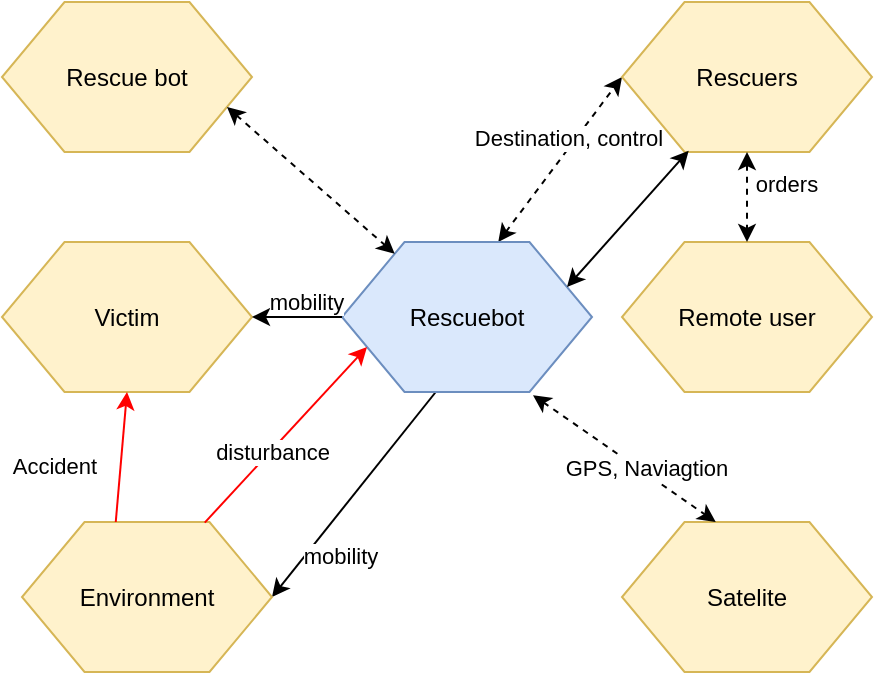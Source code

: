 <mxfile version="13.0.6" type="device"><diagram id="4WzJxr_QtFR0WhA4lIA4" name="Page-1"><mxGraphModel dx="782" dy="420" grid="1" gridSize="10" guides="1" tooltips="1" connect="1" arrows="1" fold="1" page="1" pageScale="1" pageWidth="850" pageHeight="1100" math="0" shadow="0"><root><mxCell id="0"/><mxCell id="1" parent="0"/><mxCell id="bx0WxiVQrccTlUZY1dN7-12" style="rounded=0;orthogonalLoop=1;jettySize=auto;html=1;exitX=0.625;exitY=0;exitDx=0;exitDy=0;entryX=0;entryY=0.5;entryDx=0;entryDy=0;startArrow=classic;startFill=1;endArrow=classic;endFill=1;dashed=1;" edge="1" parent="1" source="bx0WxiVQrccTlUZY1dN7-1" target="bx0WxiVQrccTlUZY1dN7-2"><mxGeometry relative="1" as="geometry"/></mxCell><mxCell id="bx0WxiVQrccTlUZY1dN7-20" value="Destination, control" style="edgeLabel;html=1;align=center;verticalAlign=middle;resizable=0;points=[];" vertex="1" connectable="0" parent="bx0WxiVQrccTlUZY1dN7-12"><mxGeometry x="0.162" y="-4" relative="1" as="geometry"><mxPoint x="-4.72" y="-6.26" as="offset"/></mxGeometry></mxCell><mxCell id="bx0WxiVQrccTlUZY1dN7-18" style="edgeStyle=none;rounded=0;orthogonalLoop=1;jettySize=auto;html=1;exitX=0.375;exitY=1;exitDx=0;exitDy=0;entryX=1;entryY=0.5;entryDx=0;entryDy=0;startArrow=none;startFill=0;endArrow=classic;endFill=1;strokeColor=#000000;" edge="1" parent="1" source="bx0WxiVQrccTlUZY1dN7-1" target="bx0WxiVQrccTlUZY1dN7-5"><mxGeometry relative="1" as="geometry"/></mxCell><mxCell id="bx0WxiVQrccTlUZY1dN7-27" value="mobility" style="edgeLabel;html=1;align=center;verticalAlign=middle;resizable=0;points=[];" vertex="1" connectable="0" parent="bx0WxiVQrccTlUZY1dN7-18"><mxGeometry x="0.583" relative="1" as="geometry"><mxPoint x="16.41" as="offset"/></mxGeometry></mxCell><mxCell id="bx0WxiVQrccTlUZY1dN7-1" value="Rescuebot" style="shape=hexagon;perimeter=hexagonPerimeter2;whiteSpace=wrap;html=1;fillColor=#dae8fc;strokeColor=#6c8ebf;" vertex="1" parent="1"><mxGeometry x="300" y="130" width="125" height="75" as="geometry"/></mxCell><mxCell id="bx0WxiVQrccTlUZY1dN7-2" value="Rescuers" style="shape=hexagon;perimeter=hexagonPerimeter2;whiteSpace=wrap;html=1;fillColor=#fff2cc;strokeColor=#d6b656;" vertex="1" parent="1"><mxGeometry x="440" y="10" width="125" height="75" as="geometry"/></mxCell><mxCell id="bx0WxiVQrccTlUZY1dN7-5" value="Environment" style="shape=hexagon;perimeter=hexagonPerimeter2;whiteSpace=wrap;html=1;fillColor=#fff2cc;strokeColor=#d6b656;" vertex="1" parent="1"><mxGeometry x="140" y="270" width="125" height="75" as="geometry"/></mxCell><mxCell id="bx0WxiVQrccTlUZY1dN7-6" value="Victim" style="shape=hexagon;perimeter=hexagonPerimeter2;whiteSpace=wrap;html=1;fillColor=#fff2cc;strokeColor=#d6b656;" vertex="1" parent="1"><mxGeometry x="130" y="130" width="125" height="75" as="geometry"/></mxCell><mxCell id="bx0WxiVQrccTlUZY1dN7-7" value="Satelite" style="shape=hexagon;perimeter=hexagonPerimeter2;whiteSpace=wrap;html=1;fillColor=#fff2cc;strokeColor=#d6b656;" vertex="1" parent="1"><mxGeometry x="440" y="270" width="125" height="75" as="geometry"/></mxCell><mxCell id="bx0WxiVQrccTlUZY1dN7-8" value="" style="endArrow=classic;startArrow=none;html=1;exitX=0;exitY=0.5;exitDx=0;exitDy=0;entryX=1;entryY=0.5;entryDx=0;entryDy=0;endFill=1;startFill=0;" edge="1" parent="1" source="bx0WxiVQrccTlUZY1dN7-1" target="bx0WxiVQrccTlUZY1dN7-6"><mxGeometry width="50" height="50" relative="1" as="geometry"><mxPoint x="330" y="240" as="sourcePoint"/><mxPoint x="380" y="190" as="targetPoint"/></mxGeometry></mxCell><mxCell id="bx0WxiVQrccTlUZY1dN7-22" value="mobility" style="edgeLabel;html=1;align=center;verticalAlign=middle;resizable=0;points=[];" vertex="1" connectable="0" parent="bx0WxiVQrccTlUZY1dN7-8"><mxGeometry x="-0.173" y="1" relative="1" as="geometry"><mxPoint y="-8.5" as="offset"/></mxGeometry></mxCell><mxCell id="bx0WxiVQrccTlUZY1dN7-11" value="" style="endArrow=classic;dashed=1;html=1;exitX=0.764;exitY=1.021;exitDx=0;exitDy=0;exitPerimeter=0;entryX=0.375;entryY=0;entryDx=0;entryDy=0;startArrow=classic;startFill=1;endFill=1;" edge="1" parent="1" source="bx0WxiVQrccTlUZY1dN7-1" target="bx0WxiVQrccTlUZY1dN7-7"><mxGeometry width="50" height="50" relative="1" as="geometry"><mxPoint x="330" y="240" as="sourcePoint"/><mxPoint x="380" y="190" as="targetPoint"/></mxGeometry></mxCell><mxCell id="bx0WxiVQrccTlUZY1dN7-19" value="GPS, Naviagtion" style="edgeLabel;html=1;align=center;verticalAlign=middle;resizable=0;points=[];" vertex="1" connectable="0" parent="bx0WxiVQrccTlUZY1dN7-11"><mxGeometry x="-0.204" y="6" relative="1" as="geometry"><mxPoint x="16.23" y="15.31" as="offset"/></mxGeometry></mxCell><mxCell id="bx0WxiVQrccTlUZY1dN7-13" value="" style="endArrow=classic;startArrow=classic;html=1;exitX=0.267;exitY=0.991;exitDx=0;exitDy=0;entryX=1;entryY=0.25;entryDx=0;entryDy=0;exitPerimeter=0;" edge="1" parent="1" source="bx0WxiVQrccTlUZY1dN7-2" target="bx0WxiVQrccTlUZY1dN7-1"><mxGeometry width="50" height="50" relative="1" as="geometry"><mxPoint x="330" y="240" as="sourcePoint"/><mxPoint x="380" y="190" as="targetPoint"/><Array as="points"/></mxGeometry></mxCell><mxCell id="bx0WxiVQrccTlUZY1dN7-16" value="" style="endArrow=none;html=1;startArrow=classic;startFill=1;exitX=0;exitY=0.75;exitDx=0;exitDy=0;strokeColor=#FF0000;entryX=0.731;entryY=0.004;entryDx=0;entryDy=0;entryPerimeter=0;" edge="1" parent="1" source="bx0WxiVQrccTlUZY1dN7-1" target="bx0WxiVQrccTlUZY1dN7-5"><mxGeometry width="50" height="50" relative="1" as="geometry"><mxPoint x="450" y="320" as="sourcePoint"/><mxPoint x="170" y="310" as="targetPoint"/></mxGeometry></mxCell><mxCell id="bx0WxiVQrccTlUZY1dN7-23" value="disturbance" style="edgeLabel;html=1;align=center;verticalAlign=middle;resizable=0;points=[];" vertex="1" connectable="0" parent="bx0WxiVQrccTlUZY1dN7-16"><mxGeometry x="0.192" relative="1" as="geometry"><mxPoint as="offset"/></mxGeometry></mxCell><mxCell id="bx0WxiVQrccTlUZY1dN7-17" value="" style="endArrow=classic;html=1;strokeColor=#FF0000;exitX=0.375;exitY=0;exitDx=0;exitDy=0;entryX=0.5;entryY=1;entryDx=0;entryDy=0;" edge="1" parent="1" source="bx0WxiVQrccTlUZY1dN7-5" target="bx0WxiVQrccTlUZY1dN7-6"><mxGeometry width="50" height="50" relative="1" as="geometry"><mxPoint x="140" y="300" as="sourcePoint"/><mxPoint x="190" y="250" as="targetPoint"/></mxGeometry></mxCell><mxCell id="bx0WxiVQrccTlUZY1dN7-28" value="Accident" style="edgeLabel;html=1;align=center;verticalAlign=middle;resizable=0;points=[];" vertex="1" connectable="0" parent="bx0WxiVQrccTlUZY1dN7-17"><mxGeometry x="0.47" relative="1" as="geometry"><mxPoint x="-35.13" y="19.86" as="offset"/></mxGeometry></mxCell><mxCell id="bx0WxiVQrccTlUZY1dN7-24" value="Remote user" style="shape=hexagon;perimeter=hexagonPerimeter2;whiteSpace=wrap;html=1;fillColor=#fff2cc;strokeColor=#d6b656;" vertex="1" parent="1"><mxGeometry x="440" y="130" width="125" height="75" as="geometry"/></mxCell><mxCell id="bx0WxiVQrccTlUZY1dN7-25" value="" style="endArrow=classic;dashed=1;html=1;strokeColor=#000000;exitX=0.5;exitY=1;exitDx=0;exitDy=0;entryX=0.5;entryY=0;entryDx=0;entryDy=0;startArrow=classic;startFill=1;endFill=1;" edge="1" parent="1" source="bx0WxiVQrccTlUZY1dN7-2" target="bx0WxiVQrccTlUZY1dN7-24"><mxGeometry width="50" height="50" relative="1" as="geometry"><mxPoint x="330" y="230" as="sourcePoint"/><mxPoint x="380" y="180" as="targetPoint"/></mxGeometry></mxCell><mxCell id="bx0WxiVQrccTlUZY1dN7-26" value="orders" style="edgeLabel;html=1;align=center;verticalAlign=middle;resizable=0;points=[];" vertex="1" connectable="0" parent="bx0WxiVQrccTlUZY1dN7-25"><mxGeometry x="0.539" y="-3" relative="1" as="geometry"><mxPoint x="21.98" y="-18.56" as="offset"/></mxGeometry></mxCell><mxCell id="bx0WxiVQrccTlUZY1dN7-29" value="Rescue bot" style="shape=hexagon;perimeter=hexagonPerimeter2;whiteSpace=wrap;html=1;fillColor=#fff2cc;strokeColor=#d6b656;" vertex="1" parent="1"><mxGeometry x="130" y="10" width="125" height="75" as="geometry"/></mxCell><mxCell id="bx0WxiVQrccTlUZY1dN7-30" value="" style="endArrow=classic;startArrow=classic;html=1;strokeColor=#000000;exitX=1;exitY=0.75;exitDx=0;exitDy=0;dashed=1;" edge="1" parent="1" source="bx0WxiVQrccTlUZY1dN7-29" target="bx0WxiVQrccTlUZY1dN7-1"><mxGeometry width="50" height="50" relative="1" as="geometry"><mxPoint x="330" y="190" as="sourcePoint"/><mxPoint x="380" y="140" as="targetPoint"/><Array as="points"/></mxGeometry></mxCell></root></mxGraphModel></diagram></mxfile>